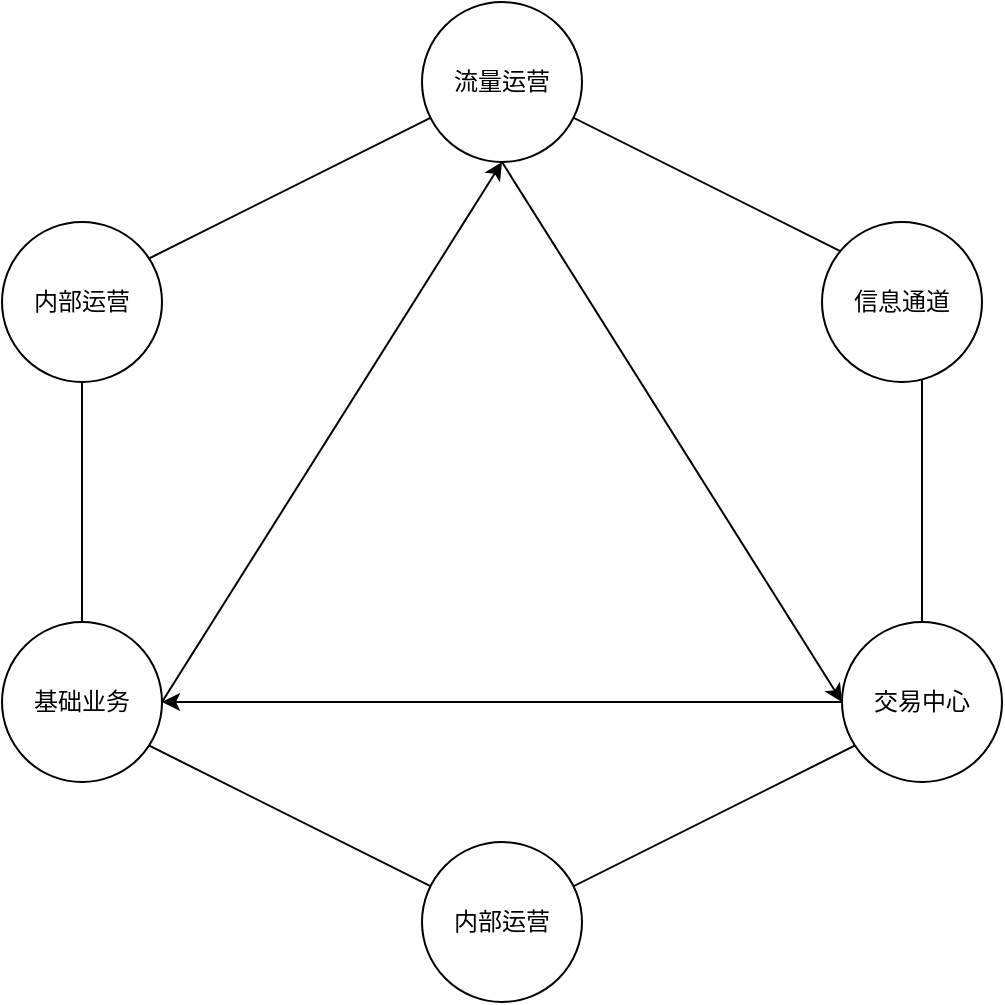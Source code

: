 <mxfile version="11.3.0" type="github" pages="1"><diagram id="1l8nbZYicziy1tsvWMK8" name="Page-1"><mxGraphModel dx="1045" dy="755" grid="1" gridSize="10" guides="1" tooltips="1" connect="1" arrows="1" fold="1" page="1" pageScale="1" pageWidth="827" pageHeight="1169" math="0" shadow="0"><root><mxCell id="0"/><mxCell id="1" parent="0"/><mxCell id="5wOLp9JNuA5uwsZeebMo-1" value="" style="shape=hexagon;perimeter=hexagonPerimeter2;whiteSpace=wrap;html=1;direction=north;" parent="1" vertex="1"><mxGeometry x="150" y="160" width="420" height="420" as="geometry"/></mxCell><mxCell id="SG67ZrkMPG3jon6Jxduo-1" value="内部运营" style="ellipse;whiteSpace=wrap;html=1;aspect=fixed;" vertex="1" parent="1"><mxGeometry x="110" y="230" width="80" height="80" as="geometry"/></mxCell><mxCell id="SG67ZrkMPG3jon6Jxduo-2" value="流量运营" style="ellipse;whiteSpace=wrap;html=1;aspect=fixed;" vertex="1" parent="1"><mxGeometry x="320" y="120" width="80" height="80" as="geometry"/></mxCell><mxCell id="SG67ZrkMPG3jon6Jxduo-3" value="信息通道" style="ellipse;whiteSpace=wrap;html=1;aspect=fixed;" vertex="1" parent="1"><mxGeometry x="520" y="230" width="80" height="80" as="geometry"/></mxCell><mxCell id="SG67ZrkMPG3jon6Jxduo-4" value="基础业务" style="ellipse;whiteSpace=wrap;html=1;aspect=fixed;" vertex="1" parent="1"><mxGeometry x="110" y="430" width="80" height="80" as="geometry"/></mxCell><mxCell id="SG67ZrkMPG3jon6Jxduo-5" value="内部运营" style="ellipse;whiteSpace=wrap;html=1;aspect=fixed;" vertex="1" parent="1"><mxGeometry x="320" y="540" width="80" height="80" as="geometry"/></mxCell><mxCell id="SG67ZrkMPG3jon6Jxduo-6" value="交易中心" style="ellipse;whiteSpace=wrap;html=1;aspect=fixed;" vertex="1" parent="1"><mxGeometry x="530" y="430" width="80" height="80" as="geometry"/></mxCell><mxCell id="SG67ZrkMPG3jon6Jxduo-8" value="" style="endArrow=classic;html=1;entryX=0.5;entryY=1;entryDx=0;entryDy=0;exitX=1;exitY=0.5;exitDx=0;exitDy=0;" edge="1" parent="1" source="SG67ZrkMPG3jon6Jxduo-4" target="SG67ZrkMPG3jon6Jxduo-2"><mxGeometry width="50" height="50" relative="1" as="geometry"><mxPoint x="170" y="460" as="sourcePoint"/><mxPoint x="220" y="410" as="targetPoint"/></mxGeometry></mxCell><mxCell id="SG67ZrkMPG3jon6Jxduo-9" value="" style="endArrow=classic;html=1;entryX=0;entryY=0.5;entryDx=0;entryDy=0;exitX=0.5;exitY=1;exitDx=0;exitDy=0;" edge="1" parent="1" source="SG67ZrkMPG3jon6Jxduo-2" target="SG67ZrkMPG3jon6Jxduo-6"><mxGeometry width="50" height="50" relative="1" as="geometry"><mxPoint x="190" y="670" as="sourcePoint"/><mxPoint x="240" y="620" as="targetPoint"/></mxGeometry></mxCell><mxCell id="SG67ZrkMPG3jon6Jxduo-10" value="" style="endArrow=classic;html=1;entryX=1;entryY=0.5;entryDx=0;entryDy=0;exitX=0;exitY=0.5;exitDx=0;exitDy=0;" edge="1" parent="1" source="SG67ZrkMPG3jon6Jxduo-6" target="SG67ZrkMPG3jon6Jxduo-4"><mxGeometry width="50" height="50" relative="1" as="geometry"><mxPoint x="110" y="690" as="sourcePoint"/><mxPoint x="160" y="640" as="targetPoint"/></mxGeometry></mxCell></root></mxGraphModel></diagram></mxfile>